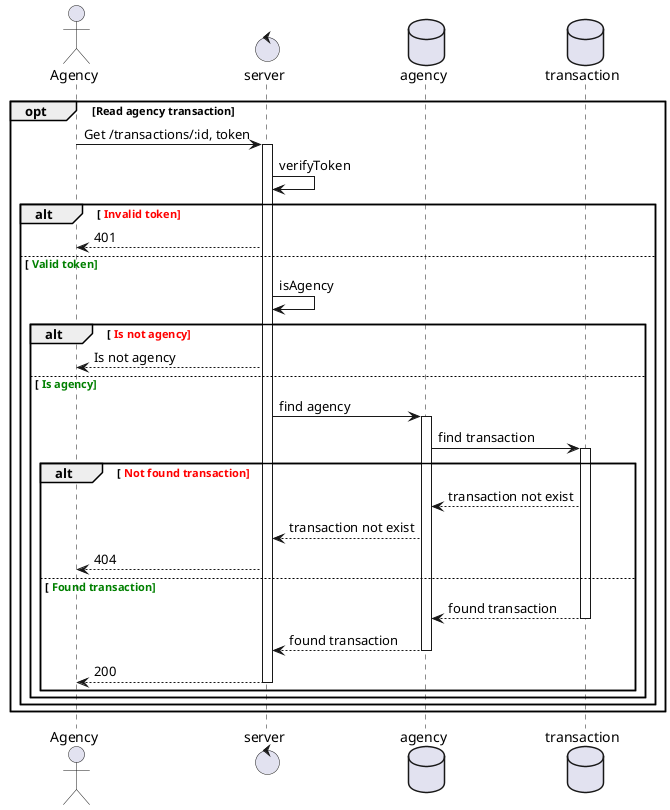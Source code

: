 @startuml read agency owner transaction

actor Agency
control server
database agency
database transaction

opt Read agency transaction
    Agency -> server: Get /transactions/:id, token
    activate server
    server -> server: verifyToken
    alt <font color=Red> Invalid token
        Agency <-- server: 401
    else <font color=Green> Valid token
        server -> server: isAgency
        alt <font color=Red> Is not agency
            Agency <-- server: Is not agency
        else <font color=Green> Is agency
            server -> agency: find agency
            activate agency
            agency -> transaction: find transaction
            activate transaction
            alt <font color=Red> Not found transaction
                agency <-- transaction: transaction not exist
                server <-- agency: transaction not exist
                Agency <-- server: 404
            else <font color=Green> Found transaction
                agency <-- transaction: found transaction
                deactivate transaction
                server <-- agency: found transaction
                deactivate agency
                Agency <-- server: 200
                deactivate server
            end
        end
    end
end

@enduml